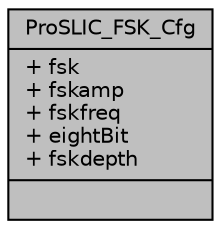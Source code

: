 digraph "ProSLIC_FSK_Cfg"
{
  edge [fontname="Helvetica",fontsize="10",labelfontname="Helvetica",labelfontsize="10"];
  node [fontname="Helvetica",fontsize="10",shape=record];
  Node1 [label="{ProSLIC_FSK_Cfg\n|+ fsk\l+ fskamp\l+ fskfreq\l+ eightBit\l+ fskdepth\l|}",height=0.2,width=0.4,color="black", fillcolor="grey75", style="filled", fontcolor="black"];
}
